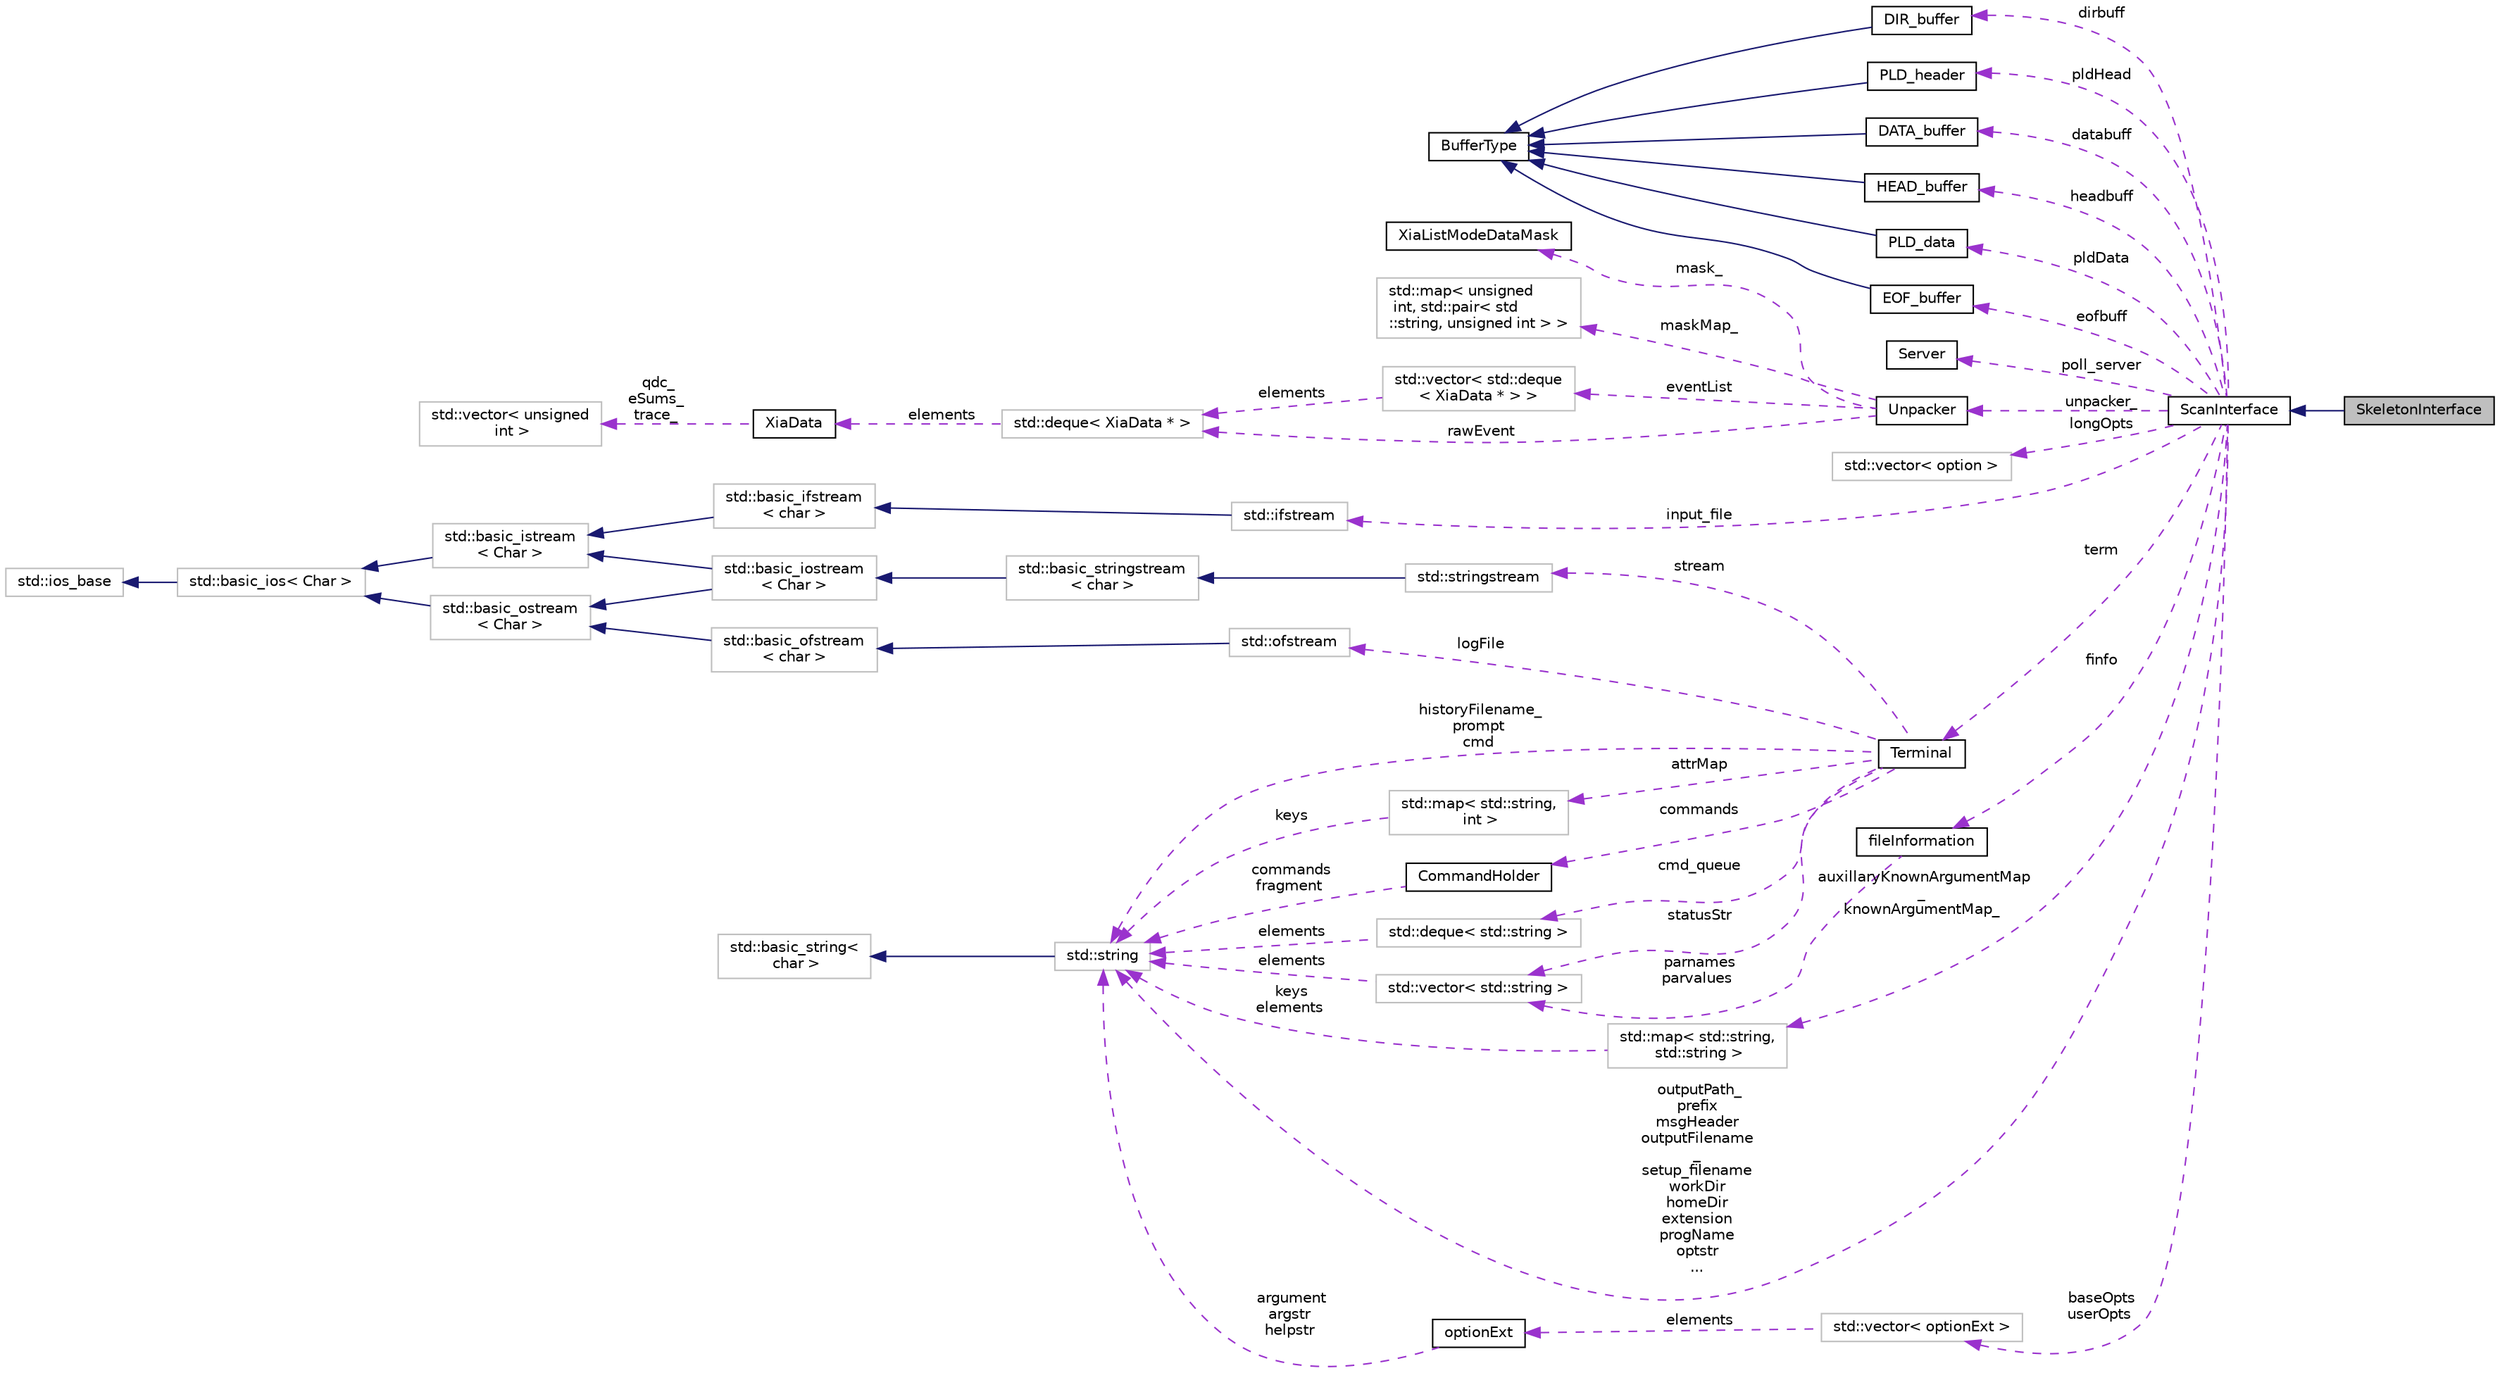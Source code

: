 digraph "SkeletonInterface"
{
  edge [fontname="Helvetica",fontsize="10",labelfontname="Helvetica",labelfontsize="10"];
  node [fontname="Helvetica",fontsize="10",shape=record];
  rankdir="LR";
  Node1 [label="SkeletonInterface",height=0.2,width=0.4,color="black", fillcolor="grey75", style="filled", fontcolor="black"];
  Node2 -> Node1 [dir="back",color="midnightblue",fontsize="10",style="solid",fontname="Helvetica"];
  Node2 [label="ScanInterface",height=0.2,width=0.4,color="black", fillcolor="white", style="filled",URL="$d7/dfc/class_scan_interface.html"];
  Node3 -> Node2 [dir="back",color="darkorchid3",fontsize="10",style="dashed",label=" pldData" ,fontname="Helvetica"];
  Node3 [label="PLD_data",height=0.2,width=0.4,color="black", fillcolor="white", style="filled",URL="$d0/d15/class_p_l_d__data.html",tooltip="The DATA buffer contains all physics data within the .pld file. "];
  Node4 -> Node3 [dir="back",color="midnightblue",fontsize="10",style="solid",fontname="Helvetica"];
  Node4 [label="BufferType",height=0.2,width=0.4,color="black", fillcolor="white", style="filled",URL="$d4/d57/class_buffer_type.html"];
  Node5 -> Node2 [dir="back",color="darkorchid3",fontsize="10",style="dashed",label=" poll_server" ,fontname="Helvetica"];
  Node5 [label="Server",height=0.2,width=0.4,color="black", fillcolor="white", style="filled",URL="$dc/db6/class_server.html"];
  Node6 -> Node2 [dir="back",color="darkorchid3",fontsize="10",style="dashed",label=" unpacker_" ,fontname="Helvetica"];
  Node6 [label="Unpacker",height=0.2,width=0.4,color="black", fillcolor="white", style="filled",URL="$d2/de8/class_unpacker.html"];
  Node7 -> Node6 [dir="back",color="darkorchid3",fontsize="10",style="dashed",label=" eventList" ,fontname="Helvetica"];
  Node7 [label="std::vector\< std::deque\l\< XiaData * \> \>",height=0.2,width=0.4,color="grey75", fillcolor="white", style="filled"];
  Node8 -> Node7 [dir="back",color="darkorchid3",fontsize="10",style="dashed",label=" elements" ,fontname="Helvetica"];
  Node8 [label="std::deque\< XiaData * \>",height=0.2,width=0.4,color="grey75", fillcolor="white", style="filled"];
  Node9 -> Node8 [dir="back",color="darkorchid3",fontsize="10",style="dashed",label=" elements" ,fontname="Helvetica"];
  Node9 [label="XiaData",height=0.2,width=0.4,color="black", fillcolor="white", style="filled",URL="$d2/ddd/class_xia_data.html",tooltip="A pixie16 channel event. "];
  Node10 -> Node9 [dir="back",color="darkorchid3",fontsize="10",style="dashed",label=" qdc_\neSums_\ntrace_" ,fontname="Helvetica"];
  Node10 [label="std::vector\< unsigned\l int \>",height=0.2,width=0.4,color="grey75", fillcolor="white", style="filled"];
  Node11 -> Node6 [dir="back",color="darkorchid3",fontsize="10",style="dashed",label=" mask_" ,fontname="Helvetica"];
  Node11 [label="XiaListModeDataMask",height=0.2,width=0.4,color="black", fillcolor="white", style="filled",URL="$dc/d76/class_xia_list_mode_data_mask.html"];
  Node8 -> Node6 [dir="back",color="darkorchid3",fontsize="10",style="dashed",label=" rawEvent" ,fontname="Helvetica"];
  Node12 -> Node6 [dir="back",color="darkorchid3",fontsize="10",style="dashed",label=" maskMap_" ,fontname="Helvetica"];
  Node12 [label="std::map\< unsigned\l int, std::pair\< std\l::string, unsigned int \> \>",height=0.2,width=0.4,color="grey75", fillcolor="white", style="filled"];
  Node13 -> Node2 [dir="back",color="darkorchid3",fontsize="10",style="dashed",label=" longOpts" ,fontname="Helvetica"];
  Node13 [label="std::vector\< option \>",height=0.2,width=0.4,color="grey75", fillcolor="white", style="filled"];
  Node14 -> Node2 [dir="back",color="darkorchid3",fontsize="10",style="dashed",label=" baseOpts\nuserOpts" ,fontname="Helvetica"];
  Node14 [label="std::vector\< optionExt \>",height=0.2,width=0.4,color="grey75", fillcolor="white", style="filled"];
  Node15 -> Node14 [dir="back",color="darkorchid3",fontsize="10",style="dashed",label=" elements" ,fontname="Helvetica"];
  Node15 [label="optionExt",height=0.2,width=0.4,color="black", fillcolor="white", style="filled",URL="$d4/d23/classoption_ext.html"];
  Node16 -> Node15 [dir="back",color="darkorchid3",fontsize="10",style="dashed",label=" argument\nargstr\nhelpstr" ,fontname="Helvetica"];
  Node16 [label="std::string",height=0.2,width=0.4,color="grey75", fillcolor="white", style="filled",tooltip="STL class. "];
  Node17 -> Node16 [dir="back",color="midnightblue",fontsize="10",style="solid",fontname="Helvetica"];
  Node17 [label="std::basic_string\<\l char \>",height=0.2,width=0.4,color="grey75", fillcolor="white", style="filled",tooltip="STL class. "];
  Node18 -> Node2 [dir="back",color="darkorchid3",fontsize="10",style="dashed",label=" eofbuff" ,fontname="Helvetica"];
  Node18 [label="EOF_buffer",height=0.2,width=0.4,color="black", fillcolor="white", style="filled",URL="$d6/d4e/class_e_o_f__buffer.html",tooltip="A single EOF buffer signals the end of a run (pacman .ldf format). A double EOF signals the end of th..."];
  Node4 -> Node18 [dir="back",color="midnightblue",fontsize="10",style="solid",fontname="Helvetica"];
  Node19 -> Node2 [dir="back",color="darkorchid3",fontsize="10",style="dashed",label=" input_file" ,fontname="Helvetica"];
  Node19 [label="std::ifstream",height=0.2,width=0.4,color="grey75", fillcolor="white", style="filled",tooltip="STL class. "];
  Node20 -> Node19 [dir="back",color="midnightblue",fontsize="10",style="solid",fontname="Helvetica"];
  Node20 [label="std::basic_ifstream\l\< char \>",height=0.2,width=0.4,color="grey75", fillcolor="white", style="filled",tooltip="STL class. "];
  Node21 -> Node20 [dir="back",color="midnightblue",fontsize="10",style="solid",fontname="Helvetica"];
  Node21 [label="std::basic_istream\l\< Char \>",height=0.2,width=0.4,color="grey75", fillcolor="white", style="filled",tooltip="STL class. "];
  Node22 -> Node21 [dir="back",color="midnightblue",fontsize="10",style="solid",fontname="Helvetica"];
  Node22 [label="std::basic_ios\< Char \>",height=0.2,width=0.4,color="grey75", fillcolor="white", style="filled",tooltip="STL class. "];
  Node23 -> Node22 [dir="back",color="midnightblue",fontsize="10",style="solid",fontname="Helvetica"];
  Node23 [label="std::ios_base",height=0.2,width=0.4,color="grey75", fillcolor="white", style="filled",tooltip="STL class. "];
  Node24 -> Node2 [dir="back",color="darkorchid3",fontsize="10",style="dashed",label=" term" ,fontname="Helvetica"];
  Node24 [label="Terminal",height=0.2,width=0.4,color="black", fillcolor="white", style="filled",URL="$dc/d46/class_terminal.html"];
  Node25 -> Node24 [dir="back",color="darkorchid3",fontsize="10",style="dashed",label=" attrMap" ,fontname="Helvetica"];
  Node25 [label="std::map\< std::string,\l int \>",height=0.2,width=0.4,color="grey75", fillcolor="white", style="filled"];
  Node16 -> Node25 [dir="back",color="darkorchid3",fontsize="10",style="dashed",label=" keys" ,fontname="Helvetica"];
  Node26 -> Node24 [dir="back",color="darkorchid3",fontsize="10",style="dashed",label=" commands" ,fontname="Helvetica"];
  Node26 [label="CommandHolder",height=0.2,width=0.4,color="black", fillcolor="white", style="filled",URL="$d2/d2e/class_command_holder.html"];
  Node16 -> Node26 [dir="back",color="darkorchid3",fontsize="10",style="dashed",label=" commands\nfragment" ,fontname="Helvetica"];
  Node16 -> Node24 [dir="back",color="darkorchid3",fontsize="10",style="dashed",label=" historyFilename_\nprompt\ncmd" ,fontname="Helvetica"];
  Node27 -> Node24 [dir="back",color="darkorchid3",fontsize="10",style="dashed",label=" stream" ,fontname="Helvetica"];
  Node27 [label="std::stringstream",height=0.2,width=0.4,color="grey75", fillcolor="white", style="filled",tooltip="STL class. "];
  Node28 -> Node27 [dir="back",color="midnightblue",fontsize="10",style="solid",fontname="Helvetica"];
  Node28 [label="std::basic_stringstream\l\< char \>",height=0.2,width=0.4,color="grey75", fillcolor="white", style="filled",tooltip="STL class. "];
  Node29 -> Node28 [dir="back",color="midnightblue",fontsize="10",style="solid",fontname="Helvetica"];
  Node29 [label="std::basic_iostream\l\< Char \>",height=0.2,width=0.4,color="grey75", fillcolor="white", style="filled",tooltip="STL class. "];
  Node21 -> Node29 [dir="back",color="midnightblue",fontsize="10",style="solid",fontname="Helvetica"];
  Node30 -> Node29 [dir="back",color="midnightblue",fontsize="10",style="solid",fontname="Helvetica"];
  Node30 [label="std::basic_ostream\l\< Char \>",height=0.2,width=0.4,color="grey75", fillcolor="white", style="filled",tooltip="STL class. "];
  Node22 -> Node30 [dir="back",color="midnightblue",fontsize="10",style="solid",fontname="Helvetica"];
  Node31 -> Node24 [dir="back",color="darkorchid3",fontsize="10",style="dashed",label=" logFile" ,fontname="Helvetica"];
  Node31 [label="std::ofstream",height=0.2,width=0.4,color="grey75", fillcolor="white", style="filled",tooltip="STL class. "];
  Node32 -> Node31 [dir="back",color="midnightblue",fontsize="10",style="solid",fontname="Helvetica"];
  Node32 [label="std::basic_ofstream\l\< char \>",height=0.2,width=0.4,color="grey75", fillcolor="white", style="filled",tooltip="STL class. "];
  Node30 -> Node32 [dir="back",color="midnightblue",fontsize="10",style="solid",fontname="Helvetica"];
  Node33 -> Node24 [dir="back",color="darkorchid3",fontsize="10",style="dashed",label=" statusStr" ,fontname="Helvetica"];
  Node33 [label="std::vector\< std::string \>",height=0.2,width=0.4,color="grey75", fillcolor="white", style="filled"];
  Node16 -> Node33 [dir="back",color="darkorchid3",fontsize="10",style="dashed",label=" elements" ,fontname="Helvetica"];
  Node34 -> Node24 [dir="back",color="darkorchid3",fontsize="10",style="dashed",label=" cmd_queue" ,fontname="Helvetica"];
  Node34 [label="std::deque\< std::string \>",height=0.2,width=0.4,color="grey75", fillcolor="white", style="filled"];
  Node16 -> Node34 [dir="back",color="darkorchid3",fontsize="10",style="dashed",label=" elements" ,fontname="Helvetica"];
  Node35 -> Node2 [dir="back",color="darkorchid3",fontsize="10",style="dashed",label=" dirbuff" ,fontname="Helvetica"];
  Node35 [label="DIR_buffer",height=0.2,width=0.4,color="black", fillcolor="white", style="filled",URL="$d2/deb/class_d_i_r__buffer.html"];
  Node4 -> Node35 [dir="back",color="midnightblue",fontsize="10",style="solid",fontname="Helvetica"];
  Node36 -> Node2 [dir="back",color="darkorchid3",fontsize="10",style="dashed",label=" pldHead" ,fontname="Helvetica"];
  Node36 [label="PLD_header",height=0.2,width=0.4,color="black", fillcolor="white", style="filled",URL="$de/deb/class_p_l_d__header.html",tooltip="The pld header contains information about the run including the date/time, the title, and the run number. "];
  Node4 -> Node36 [dir="back",color="midnightblue",fontsize="10",style="solid",fontname="Helvetica"];
  Node37 -> Node2 [dir="back",color="darkorchid3",fontsize="10",style="dashed",label=" finfo" ,fontname="Helvetica"];
  Node37 [label="fileInformation",height=0.2,width=0.4,color="black", fillcolor="white", style="filled",URL="$d1/db0/classfile_information.html"];
  Node33 -> Node37 [dir="back",color="darkorchid3",fontsize="10",style="dashed",label=" parnames\nparvalues" ,fontname="Helvetica"];
  Node16 -> Node2 [dir="back",color="darkorchid3",fontsize="10",style="dashed",label=" outputPath_\nprefix\nmsgHeader\noutputFilename\l_\nsetup_filename\nworkDir\nhomeDir\nextension\nprogName\noptstr\n..." ,fontname="Helvetica"];
  Node38 -> Node2 [dir="back",color="darkorchid3",fontsize="10",style="dashed",label=" auxillaryKnownArgumentMap\l_\nknownArgumentMap_" ,fontname="Helvetica"];
  Node38 [label="std::map\< std::string,\l std::string \>",height=0.2,width=0.4,color="grey75", fillcolor="white", style="filled"];
  Node16 -> Node38 [dir="back",color="darkorchid3",fontsize="10",style="dashed",label=" keys\nelements" ,fontname="Helvetica"];
  Node39 -> Node2 [dir="back",color="darkorchid3",fontsize="10",style="dashed",label=" databuff" ,fontname="Helvetica"];
  Node39 [label="DATA_buffer",height=0.2,width=0.4,color="black", fillcolor="white", style="filled",URL="$d0/dff/class_d_a_t_a__buffer.html"];
  Node4 -> Node39 [dir="back",color="midnightblue",fontsize="10",style="solid",fontname="Helvetica"];
  Node40 -> Node2 [dir="back",color="darkorchid3",fontsize="10",style="dashed",label=" headbuff" ,fontname="Helvetica"];
  Node40 [label="HEAD_buffer",height=0.2,width=0.4,color="black", fillcolor="white", style="filled",URL="$d8/d68/class_h_e_a_d__buffer.html"];
  Node4 -> Node40 [dir="back",color="midnightblue",fontsize="10",style="solid",fontname="Helvetica"];
}
